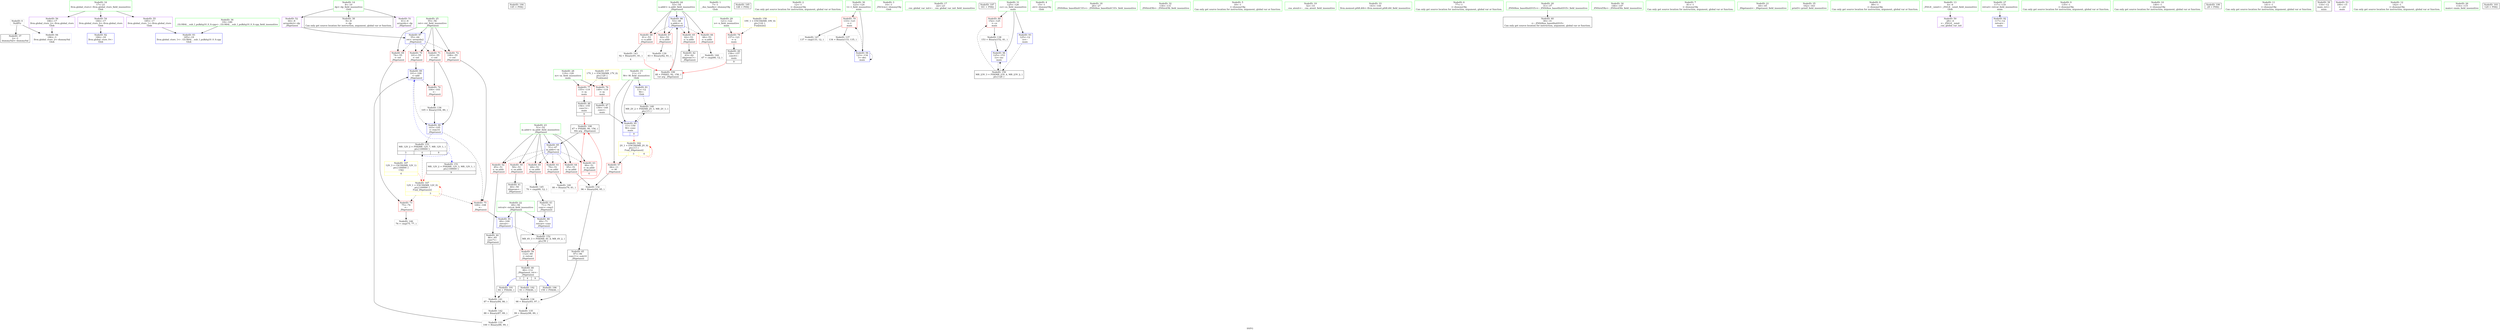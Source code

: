 digraph "SVFG" {
	label="SVFG";

	Node0x560259578ae0 [shape=record,color=grey,label="{NodeID: 0\nNullPtr}"];
	Node0x560259578ae0 -> Node0x56025958de60[style=solid];
	Node0x560259578ae0 -> Node0x560259591660[style=solid];
	Node0x56025958c940 [shape=record,color=green,label="{NodeID: 14\n8\<--10\ndp\<--dp_field_insensitive\nGlob }"];
	Node0x56025958c940 -> Node0x56025958df60[style=solid];
	Node0x56025958c940 -> Node0x56025958fa70[style=solid];
	Node0x56025958c940 -> Node0x56025958fb40[style=solid];
	Node0x560259592340 [shape=record,color=black,label="{NodeID: 194\n145 = PHI()\n}"];
	Node0x56025958d620 [shape=record,color=green,label="{NodeID: 28\n119\<--120\nm\<--m_field_insensitive\nmain\n}"];
	Node0x56025958d620 -> Node0x560259590f50[style=solid];
	Node0x56025958d620 -> Node0x560259591020[style=solid];
	Node0x56025958e300 [shape=record,color=black,label="{NodeID: 42\n63\<--62\nidxprom1\<--\n_Z6getansii\n}"];
	Node0x56025958f330 [shape=record,color=grey,label="{NodeID: 139\n83 = Binary(82, 81, )\n|{<s0>3}}"];
	Node0x56025958f330:s0 -> Node0x560259592a90[style=solid,color=red];
	Node0x56025958fee0 [shape=record,color=purple,label="{NodeID: 56\n186\<--17\nllvm.global_ctors_2\<--llvm.global_ctors\nGlob }"];
	Node0x56025958fee0 -> Node0x560259591660[style=solid];
	Node0x56025959cb30 [shape=record,color=black,label="{NodeID: 153\nMR_12V_2 = PHI(MR_12V_7, MR_12V_1, )\npts\{100000 \}\n|{<s0>3|<s1>4|<s2>9}}"];
	Node0x56025959cb30:s0 -> Node0x5602595a0740[style=dashed,color=blue];
	Node0x56025959cb30:s1 -> Node0x560259591aa0[style=dashed,color=blue];
	Node0x56025959cb30:s2 -> Node0x56025959c130[style=dashed,color=blue];
	Node0x560259590a70 [shape=record,color=red,label="{NodeID: 70\n101\<--55\n\<--ret\n_Z6getansii\n}"];
	Node0x560259590a70 -> Node0x560259591aa0[style=solid];
	Node0x56025959ea20 [shape=record,color=yellow,style=double,label="{NodeID: 167\n12V_1 = ENCHI(MR_12V_0)\npts\{100000 \}\nFun[_Z6getansii]|{|<s3>3}}"];
	Node0x56025959ea20 -> Node0x560259590ce0[style=dashed];
	Node0x56025959ea20 -> Node0x560259590e80[style=dashed];
	Node0x56025959ea20 -> Node0x56025959cb30[style=dashed];
	Node0x56025959ea20:s3 -> Node0x56025959ea20[style=dashed,color=red];
	Node0x560259591660 [shape=record,color=blue, style = dotted,label="{NodeID: 84\n186\<--3\nllvm.global_ctors_2\<--dummyVal\nGlob }"];
	Node0x56025958ba40 [shape=record,color=green,label="{NodeID: 1\n7\<--1\n__dso_handle\<--dummyObj\nGlob }"];
	Node0x56025958ca10 [shape=record,color=green,label="{NodeID: 15\n11\<--13\nM\<--M_field_insensitive\nGlob }"];
	Node0x56025958ca10 -> Node0x56025958ffe0[style=solid];
	Node0x56025958ca10 -> Node0x560259591360[style=solid];
	Node0x56025958ca10 -> Node0x560259591f80[style=solid];
	Node0x560259592410 [shape=record,color=black,label="{NodeID: 195\n148 = PHI()\n}"];
	Node0x56025958d6f0 [shape=record,color=green,label="{NodeID: 29\n121\<--122\nn\<--n_field_insensitive\nmain\n}"];
	Node0x56025958d6f0 -> Node0x5602595910f0[style=solid];
	Node0x56025958e3d0 [shape=record,color=black,label="{NodeID: 43\n71\<--70\nconv\<--cmp3\n_Z6getansii\n}"];
	Node0x56025958e3d0 -> Node0x5602595919d0[style=solid];
	Node0x56025958f4b0 [shape=record,color=grey,label="{NodeID: 140\n80 = Binary(79, 81, )\n|{<s0>3}}"];
	Node0x56025958f4b0:s0 -> Node0x560259592780[style=solid,color=red];
	Node0x56025958ffe0 [shape=record,color=red,label="{NodeID: 57\n94\<--11\n\<--M\n_Z6getansii\n}"];
	Node0x56025958ffe0 -> Node0x5602595949a0[style=solid];
	Node0x560259590b40 [shape=record,color=red,label="{NodeID: 71\n103\<--55\n\<--ret\n_Z6getansii\n}"];
	Node0x560259590b40 -> Node0x560259590db0[style=solid];
	Node0x560259590b40 -> Node0x560259591b70[style=solid];
	Node0x560259591760 [shape=record,color=blue,label="{NodeID: 85\n51\<--47\nm.addr\<--m\n_Z6getansii\n}"];
	Node0x560259591760 -> Node0x560259590180[style=dashed];
	Node0x560259591760 -> Node0x560259590250[style=dashed];
	Node0x560259591760 -> Node0x560259590320[style=dashed];
	Node0x560259591760 -> Node0x5602595903f0[style=dashed];
	Node0x560259591760 -> Node0x5602595904c0[style=dashed];
	Node0x560259591760 -> Node0x560259590590[style=dashed];
	Node0x56025958bad0 [shape=record,color=green,label="{NodeID: 2\n12\<--1\n\<--dummyObj\nCan only get source location for instruction, argument, global var or function.}"];
	Node0x56025958cb10 [shape=record,color=green,label="{NodeID: 16\n17\<--21\nllvm.global_ctors\<--llvm.global_ctors_field_insensitive\nGlob }"];
	Node0x56025958cb10 -> Node0x56025958fce0[style=solid];
	Node0x56025958cb10 -> Node0x56025958fde0[style=solid];
	Node0x56025958cb10 -> Node0x56025958fee0[style=solid];
	Node0x5602595924e0 [shape=record,color=black,label="{NodeID: 196\n159 = PHI(46, )\n}"];
	Node0x56025958d7c0 [shape=record,color=green,label="{NodeID: 30\n123\<--124\nt\<--t_field_insensitive\nmain\n}"];
	Node0x56025958d7c0 -> Node0x5602595911c0[style=solid];
	Node0x56025958d7c0 -> Node0x560259591eb0[style=solid];
	Node0x56025958e4a0 [shape=record,color=black,label="{NodeID: 44\n86\<--85\nconv7\<--\n_Z6getansii\n}"];
	Node0x56025958e4a0 -> Node0x56025958f630[style=solid];
	Node0x56025958f630 [shape=record,color=grey,label="{NodeID: 141\n87 = Binary(84, 86, )\n}"];
	Node0x56025958f630 -> Node0x5602595960f0[style=solid];
	Node0x5602595900b0 [shape=record,color=red,label="{NodeID: 58\n112\<--49\n\<--retval\n_Z6getansii\n}"];
	Node0x5602595900b0 -> Node0x56025958e640[style=solid];
	Node0x560259590c10 [shape=record,color=red,label="{NodeID: 72\n108\<--55\n\<--ret\n_Z6getansii\n}"];
	Node0x560259590c10 -> Node0x560259590e80[style=solid];
	Node0x560259591830 [shape=record,color=blue,label="{NodeID: 86\n53\<--48\nn.addr\<--n\n_Z6getansii\n}"];
	Node0x560259591830 -> Node0x560259590660[style=dashed];
	Node0x560259591830 -> Node0x560259590730[style=dashed];
	Node0x560259591830 -> Node0x560259590800[style=dashed];
	Node0x560259591830 -> Node0x5602595908d0[style=dashed];
	Node0x56025958bb60 [shape=record,color=green,label="{NodeID: 3\n14\<--1\n_ZSt3cin\<--dummyObj\nGlob }"];
	Node0x56025958cc10 [shape=record,color=green,label="{NodeID: 17\n22\<--23\n__cxx_global_var_init\<--__cxx_global_var_init_field_insensitive\n}"];
	Node0x5602595926b0 [shape=record,color=black,label="{NodeID: 197\n161 = PHI()\n}"];
	Node0x56025958d890 [shape=record,color=green,label="{NodeID: 31\n125\<--126\ncs\<--cs_field_insensitive\nmain\n}"];
	Node0x56025958d890 -> Node0x560259591290[style=solid];
	Node0x56025958d890 -> Node0x560259591de0[style=solid];
	Node0x56025958d890 -> Node0x56025958e7e0[style=solid];
	Node0x56025958e570 [shape=record,color=black,label="{NodeID: 45\n97\<--96\nconv11\<--sub10\n_Z6getansii\n}"];
	Node0x56025958e570 -> Node0x560259594ca0[style=solid];
	Node0x5602595960f0 [shape=record,color=grey,label="{NodeID: 142\n88 = Binary(87, 89, )\n}"];
	Node0x5602595960f0 -> Node0x560259594b20[style=solid];
	Node0x560259590180 [shape=record,color=red,label="{NodeID: 59\n59\<--51\n\<--m.addr\n_Z6getansii\n}"];
	Node0x560259590180 -> Node0x56025958e230[style=solid];
	Node0x560259590ce0 [shape=record,color=red,label="{NodeID: 73\n75\<--74\n\<--\n_Z6getansii\n}"];
	Node0x560259590ce0 -> Node0x5602595966b0[style=solid];
	Node0x560259591900 [shape=record,color=blue,label="{NodeID: 87\n55\<--64\nret\<--arrayidx2\n_Z6getansii\n}"];
	Node0x560259591900 -> Node0x5602595909a0[style=dashed];
	Node0x560259591900 -> Node0x560259590a70[style=dashed];
	Node0x560259591900 -> Node0x560259590b40[style=dashed];
	Node0x560259591900 -> Node0x560259590c10[style=dashed];
	Node0x56025958bbf0 [shape=record,color=green,label="{NodeID: 4\n15\<--1\n.str\<--dummyObj\nGlob }"];
	Node0x56025958cd10 [shape=record,color=green,label="{NodeID: 18\n26\<--27\n_ZNSt8ios_base4InitC1Ev\<--_ZNSt8ios_base4InitC1Ev_field_insensitive\n}"];
	Node0x560259592780 [shape=record,color=black,label="{NodeID: 198\n47 = PHI(80, 90, 156, )\n0th arg _Z6getansii }"];
	Node0x560259592780 -> Node0x560259591760[style=solid];
	Node0x56025958d960 [shape=record,color=green,label="{NodeID: 32\n130\<--131\n_ZNSirsERi\<--_ZNSirsERi_field_insensitive\n}"];
	Node0x56025958e640 [shape=record,color=black,label="{NodeID: 46\n46\<--112\n_Z6getansii_ret\<--\n_Z6getansii\n|{<s0>3|<s1>4|<s2>9}}"];
	Node0x56025958e640:s0 -> Node0x5602595a7960[style=solid,color=blue];
	Node0x56025958e640:s1 -> Node0x560259592170[style=solid,color=blue];
	Node0x56025958e640:s2 -> Node0x5602595924e0[style=solid,color=blue];
	Node0x560259596230 [shape=record,color=grey,label="{NodeID: 143\n92 = Binary(91, 81, )\n|{<s0>4}}"];
	Node0x560259596230:s0 -> Node0x560259592a90[style=solid,color=red];
	Node0x560259590250 [shape=record,color=red,label="{NodeID: 60\n69\<--51\n\<--m.addr\n_Z6getansii\n}"];
	Node0x560259590250 -> Node0x560259596530[style=solid];
	Node0x56025959e130 [shape=record,color=yellow,style=double,label="{NodeID: 157\n17V_1 = ENCHI(MR_17V_0)\npts\{120 \}\nFun[main]}"];
	Node0x56025959e130 -> Node0x560259590f50[style=dashed];
	Node0x56025959e130 -> Node0x560259591020[style=dashed];
	Node0x560259590db0 [shape=record,color=red,label="{NodeID: 74\n104\<--103\n\<--\n_Z6getansii\n}"];
	Node0x560259590db0 -> Node0x560259594fa0[style=solid];
	Node0x5602595919d0 [shape=record,color=blue,label="{NodeID: 88\n49\<--71\nretval\<--conv\n_Z6getansii\n}"];
	Node0x5602595919d0 -> Node0x56025959c630[style=dashed];
	Node0x56025958c430 [shape=record,color=green,label="{NodeID: 5\n18\<--1\n\<--dummyObj\nCan only get source location for instruction, argument, global var or function.}"];
	Node0x56025958ce10 [shape=record,color=green,label="{NodeID: 19\n32\<--33\n__cxa_atexit\<--__cxa_atexit_field_insensitive\n}"];
	Node0x560259592a90 [shape=record,color=black,label="{NodeID: 199\n48 = PHI(83, 92, 158, )\n1st arg _Z6getansii }"];
	Node0x560259592a90 -> Node0x560259591830[style=solid];
	Node0x56025958da60 [shape=record,color=green,label="{NodeID: 33\n143\<--144\nllvm.memset.p0i8.i64\<--llvm.memset.p0i8.i64_field_insensitive\n}"];
	Node0x56025958e710 [shape=record,color=black,label="{NodeID: 47\n150\<--149\nconv\<--\nmain\n}"];
	Node0x56025958e710 -> Node0x560259591f80[style=solid];
	Node0x5602595963b0 [shape=record,color=grey,label="{NodeID: 144\n67 = cmp(66, 12, )\n}"];
	Node0x560259590320 [shape=record,color=red,label="{NodeID: 61\n79\<--51\n\<--m.addr\n_Z6getansii\n}"];
	Node0x560259590320 -> Node0x56025958f4b0[style=solid];
	Node0x56025959e210 [shape=record,color=yellow,style=double,label="{NodeID: 158\n19V_1 = ENCHI(MR_19V_0)\npts\{122 \}\nFun[main]}"];
	Node0x56025959e210 -> Node0x5602595910f0[style=dashed];
	Node0x560259590e80 [shape=record,color=red,label="{NodeID: 75\n109\<--108\n\<--\n_Z6getansii\n}"];
	Node0x560259590e80 -> Node0x560259591c40[style=solid];
	Node0x560259591aa0 [shape=record,color=blue,label="{NodeID: 89\n101\<--100\n\<--add\n_Z6getansii\n}"];
	Node0x560259591aa0 -> Node0x560259590db0[style=dashed];
	Node0x560259591aa0 -> Node0x560259591b70[style=dashed];
	Node0x56025958c4c0 [shape=record,color=green,label="{NodeID: 6\n77\<--1\n\<--dummyObj\nCan only get source location for instruction, argument, global var or function.}"];
	Node0x56025958cf10 [shape=record,color=green,label="{NodeID: 20\n31\<--37\n_ZNSt8ios_base4InitD1Ev\<--_ZNSt8ios_base4InitD1Ev_field_insensitive\n}"];
	Node0x56025958cf10 -> Node0x56025958e130[style=solid];
	Node0x56025958db60 [shape=record,color=green,label="{NodeID: 34\n146\<--147\n_ZNSirsERx\<--_ZNSirsERx_field_insensitive\n}"];
	Node0x56025958f800 [shape=record,color=black,label="{NodeID: 48\n156\<--155\nconv3\<--\nmain\n|{<s0>9}}"];
	Node0x56025958f800:s0 -> Node0x560259592780[style=solid,color=red];
	Node0x560259596530 [shape=record,color=grey,label="{NodeID: 145\n70 = cmp(69, 12, )\n}"];
	Node0x560259596530 -> Node0x56025958e3d0[style=solid];
	Node0x5602595903f0 [shape=record,color=red,label="{NodeID: 62\n85\<--51\n\<--m.addr\n_Z6getansii\n}"];
	Node0x5602595903f0 -> Node0x56025958e4a0[style=solid];
	Node0x560259590f50 [shape=record,color=red,label="{NodeID: 76\n149\<--119\n\<--m\nmain\n}"];
	Node0x560259590f50 -> Node0x56025958e710[style=solid];
	Node0x560259591b70 [shape=record,color=blue,label="{NodeID: 90\n103\<--105\n\<--rem14\n_Z6getansii\n}"];
	Node0x560259591b70 -> Node0x560259590e80[style=dashed];
	Node0x560259591b70 -> Node0x56025959cb30[style=dashed];
	Node0x56025958c550 [shape=record,color=green,label="{NodeID: 7\n81\<--1\n\<--dummyObj\nCan only get source location for instruction, argument, global var or function.}"];
	Node0x5602595a0740 [shape=record,color=yellow,style=double,label="{NodeID: 187\n12V_3 = CSCHI(MR_12V_1)\npts\{100000 \}\nCS[]|{<s0>4}}"];
	Node0x5602595a0740:s0 -> Node0x56025959ea20[style=dashed,color=red];
	Node0x56025958d010 [shape=record,color=green,label="{NodeID: 21\n44\<--45\n_Z6getansii\<--_Z6getansii_field_insensitive\n}"];
	Node0x56025958dc60 [shape=record,color=green,label="{NodeID: 35\n162\<--163\nprintf\<--printf_field_insensitive\n}"];
	Node0x5602595949a0 [shape=record,color=grey,label="{NodeID: 132\n96 = Binary(94, 95, )\n}"];
	Node0x5602595949a0 -> Node0x56025958e570[style=solid];
	Node0x56025958f8d0 [shape=record,color=black,label="{NodeID: 49\n158\<--157\nconv4\<--\nmain\n|{<s0>9}}"];
	Node0x56025958f8d0:s0 -> Node0x560259592a90[style=solid,color=red];
	Node0x5602595966b0 [shape=record,color=grey,label="{NodeID: 146\n76 = cmp(75, 77, )\n}"];
	Node0x5602595904c0 [shape=record,color=red,label="{NodeID: 63\n90\<--51\n\<--m.addr\n_Z6getansii\n|{<s0>4}}"];
	Node0x5602595904c0:s0 -> Node0x560259592780[style=solid,color=red];
	Node0x560259591020 [shape=record,color=red,label="{NodeID: 77\n155\<--119\n\<--m\nmain\n}"];
	Node0x560259591020 -> Node0x56025958f800[style=solid];
	Node0x560259591c40 [shape=record,color=blue,label="{NodeID: 91\n49\<--109\nretval\<--\n_Z6getansii\n}"];
	Node0x560259591c40 -> Node0x56025959c630[style=dashed];
	Node0x56025958c5e0 [shape=record,color=green,label="{NodeID: 8\n89\<--1\n\<--dummyObj\nCan only get source location for instruction, argument, global var or function.}"];
	Node0x56025958d110 [shape=record,color=green,label="{NodeID: 22\n49\<--50\nretval\<--retval_field_insensitive\n_Z6getansii\n}"];
	Node0x56025958d110 -> Node0x5602595900b0[style=solid];
	Node0x56025958d110 -> Node0x5602595919d0[style=solid];
	Node0x56025958d110 -> Node0x560259591c40[style=solid];
	Node0x56025958dd60 [shape=record,color=green,label="{NodeID: 36\n19\<--180\n_GLOBAL__sub_I_pulkitg10_0_0.cpp\<--_GLOBAL__sub_I_pulkitg10_0_0.cpp_field_insensitive\n}"];
	Node0x56025958dd60 -> Node0x560259591560[style=solid];
	Node0x560259594b20 [shape=record,color=grey,label="{NodeID: 133\n100 = Binary(88, 99, )\n}"];
	Node0x560259594b20 -> Node0x560259591aa0[style=solid];
	Node0x56025958f9a0 [shape=record,color=purple,label="{NodeID: 50\n28\<--4\n\<--_ZStL8__ioinit\n__cxx_global_var_init\n}"];
	Node0x560259596830 [shape=record,color=grey,label="{NodeID: 147\n137 = cmp(133, 12, )\n}"];
	Node0x560259590590 [shape=record,color=red,label="{NodeID: 64\n95\<--51\n\<--m.addr\n_Z6getansii\n}"];
	Node0x560259590590 -> Node0x5602595949a0[style=solid];
	Node0x5602595910f0 [shape=record,color=red,label="{NodeID: 78\n157\<--121\n\<--n\nmain\n}"];
	Node0x5602595910f0 -> Node0x56025958f8d0[style=solid];
	Node0x560259591d10 [shape=record,color=blue,label="{NodeID: 92\n117\<--12\nretval\<--\nmain\n}"];
	Node0x56025958c670 [shape=record,color=green,label="{NodeID: 9\n135\<--1\n\<--dummyObj\nCan only get source location for instruction, argument, global var or function.}"];
	Node0x56025958d1e0 [shape=record,color=green,label="{NodeID: 23\n51\<--52\nm.addr\<--m.addr_field_insensitive\n_Z6getansii\n}"];
	Node0x56025958d1e0 -> Node0x560259590180[style=solid];
	Node0x56025958d1e0 -> Node0x560259590250[style=solid];
	Node0x56025958d1e0 -> Node0x560259590320[style=solid];
	Node0x56025958d1e0 -> Node0x5602595903f0[style=solid];
	Node0x56025958d1e0 -> Node0x5602595904c0[style=solid];
	Node0x56025958d1e0 -> Node0x560259590590[style=solid];
	Node0x56025958d1e0 -> Node0x560259591760[style=solid];
	Node0x56025958de60 [shape=record,color=black,label="{NodeID: 37\n2\<--3\ndummyVal\<--dummyVal\n}"];
	Node0x560259594ca0 [shape=record,color=grey,label="{NodeID: 134\n98 = Binary(93, 97, )\n}"];
	Node0x560259594ca0 -> Node0x560259594e20[style=solid];
	Node0x56025958fa70 [shape=record,color=purple,label="{NodeID: 51\n61\<--8\narrayidx\<--dp\n_Z6getansii\n}"];
	Node0x56025959b230 [shape=record,color=black,label="{NodeID: 148\nMR_2V_2 = PHI(MR_2V_3, MR_2V_1, )\npts\{13 \}\n}"];
	Node0x56025959b230 -> Node0x560259591f80[style=dashed];
	Node0x560259590660 [shape=record,color=red,label="{NodeID: 65\n62\<--53\n\<--n.addr\n_Z6getansii\n}"];
	Node0x560259590660 -> Node0x56025958e300[style=solid];
	Node0x56025959e590 [shape=record,color=yellow,style=double,label="{NodeID: 162\n2V_1 = ENCHI(MR_2V_0)\npts\{13 \}\nFun[_Z6getansii]|{|<s1>3|<s2>4}}"];
	Node0x56025959e590 -> Node0x56025958ffe0[style=dashed];
	Node0x56025959e590:s1 -> Node0x56025959e590[style=dashed,color=red];
	Node0x56025959e590:s2 -> Node0x56025959e590[style=dashed,color=red];
	Node0x5602595911c0 [shape=record,color=red,label="{NodeID: 79\n133\<--123\n\<--t\nmain\n}"];
	Node0x5602595911c0 -> Node0x56025958f030[style=solid];
	Node0x5602595911c0 -> Node0x560259596830[style=solid];
	Node0x560259591de0 [shape=record,color=blue,label="{NodeID: 93\n125\<--12\ncs\<--\nmain\n}"];
	Node0x560259591de0 -> Node0x56025959bc30[style=dashed];
	Node0x56025958c700 [shape=record,color=green,label="{NodeID: 10\n140\<--1\n\<--dummyObj\nCan only get source location for instruction, argument, global var or function.}"];
	Node0x5602595a7860 [shape=record,color=black,label="{NodeID: 190\n29 = PHI()\n}"];
	Node0x56025958d2b0 [shape=record,color=green,label="{NodeID: 24\n53\<--54\nn.addr\<--n.addr_field_insensitive\n_Z6getansii\n}"];
	Node0x56025958d2b0 -> Node0x560259590660[style=solid];
	Node0x56025958d2b0 -> Node0x560259590730[style=solid];
	Node0x56025958d2b0 -> Node0x560259590800[style=solid];
	Node0x56025958d2b0 -> Node0x5602595908d0[style=solid];
	Node0x56025958d2b0 -> Node0x560259591830[style=solid];
	Node0x56025958df60 [shape=record,color=black,label="{NodeID: 38\n9\<--8\n\<--dp\nCan only get source location for instruction, argument, global var or function.}"];
	Node0x560259594e20 [shape=record,color=grey,label="{NodeID: 135\n99 = Binary(98, 89, )\n}"];
	Node0x560259594e20 -> Node0x560259594b20[style=solid];
	Node0x56025958fb40 [shape=record,color=purple,label="{NodeID: 52\n64\<--8\narrayidx2\<--dp\n_Z6getansii\n}"];
	Node0x56025958fb40 -> Node0x560259591900[style=solid];
	Node0x560259590730 [shape=record,color=red,label="{NodeID: 66\n66\<--53\n\<--n.addr\n_Z6getansii\n}"];
	Node0x560259590730 -> Node0x5602595963b0[style=solid];
	Node0x560259591290 [shape=record,color=red,label="{NodeID: 80\n152\<--125\n\<--cs\nmain\n}"];
	Node0x560259591290 -> Node0x56025958f1b0[style=solid];
	Node0x560259591eb0 [shape=record,color=blue,label="{NodeID: 94\n123\<--134\nt\<--dec\nmain\n}"];
	Node0x560259591eb0 -> Node0x5602595911c0[style=dashed];
	Node0x560259591eb0 -> Node0x560259591eb0[style=dashed];
	Node0x56025958c790 [shape=record,color=green,label="{NodeID: 11\n141\<--1\n\<--dummyObj\nCan only get source location for instruction, argument, global var or function.}"];
	Node0x5602595a7960 [shape=record,color=black,label="{NodeID: 191\n84 = PHI(46, )\n}"];
	Node0x5602595a7960 -> Node0x56025958f630[style=solid];
	Node0x56025958d380 [shape=record,color=green,label="{NodeID: 25\n55\<--56\nret\<--ret_field_insensitive\n_Z6getansii\n}"];
	Node0x56025958d380 -> Node0x5602595909a0[style=solid];
	Node0x56025958d380 -> Node0x560259590a70[style=solid];
	Node0x56025958d380 -> Node0x560259590b40[style=solid];
	Node0x56025958d380 -> Node0x560259590c10[style=solid];
	Node0x56025958d380 -> Node0x560259591900[style=solid];
	Node0x56025958e060 [shape=record,color=black,label="{NodeID: 39\n116\<--12\nmain_ret\<--\nmain\n}"];
	Node0x560259594fa0 [shape=record,color=grey,label="{NodeID: 136\n105 = Binary(104, 89, )\n}"];
	Node0x560259594fa0 -> Node0x560259591b70[style=solid];
	Node0x56025958fc10 [shape=record,color=purple,label="{NodeID: 53\n160\<--15\n\<--.str\nmain\n}"];
	Node0x56025959bc30 [shape=record,color=black,label="{NodeID: 150\nMR_23V_3 = PHI(MR_23V_4, MR_23V_2, )\npts\{126 \}\n}"];
	Node0x56025959bc30 -> Node0x560259591290[style=dashed];
	Node0x56025959bc30 -> Node0x56025958e7e0[style=dashed];
	Node0x560259590800 [shape=record,color=red,label="{NodeID: 67\n82\<--53\n\<--n.addr\n_Z6getansii\n}"];
	Node0x560259590800 -> Node0x56025958f330[style=solid];
	Node0x560259591360 [shape=record,color=blue,label="{NodeID: 81\n11\<--12\nM\<--\nGlob }"];
	Node0x560259591360 -> Node0x56025959b230[style=dashed];
	Node0x560259591f80 [shape=record,color=blue,label="{NodeID: 95\n11\<--150\nM\<--conv\nmain\n|{|<s1>9}}"];
	Node0x560259591f80 -> Node0x56025959b230[style=dashed];
	Node0x560259591f80:s1 -> Node0x56025959e590[style=dashed,color=red];
	Node0x56025958c820 [shape=record,color=green,label="{NodeID: 12\n142\<--1\n\<--dummyObj\nCan only get source location for instruction, argument, global var or function.}"];
	Node0x560259592170 [shape=record,color=black,label="{NodeID: 192\n93 = PHI(46, )\n}"];
	Node0x560259592170 -> Node0x560259594ca0[style=solid];
	Node0x56025958d450 [shape=record,color=green,label="{NodeID: 26\n114\<--115\nmain\<--main_field_insensitive\n}"];
	Node0x56025958e130 [shape=record,color=black,label="{NodeID: 40\n30\<--31\n\<--_ZNSt8ios_base4InitD1Ev\nCan only get source location for instruction, argument, global var or function.}"];
	Node0x56025958f030 [shape=record,color=grey,label="{NodeID: 137\n134 = Binary(133, 135, )\n}"];
	Node0x56025958f030 -> Node0x560259591eb0[style=solid];
	Node0x56025958fce0 [shape=record,color=purple,label="{NodeID: 54\n184\<--17\nllvm.global_ctors_0\<--llvm.global_ctors\nGlob }"];
	Node0x56025958fce0 -> Node0x560259591460[style=solid];
	Node0x56025959c130 [shape=record,color=black,label="{NodeID: 151\nMR_12V_2 = PHI(MR_12V_3, MR_12V_1, )\npts\{100000 \}\n|{<s0>9}}"];
	Node0x56025959c130:s0 -> Node0x56025959ea20[style=dashed,color=red];
	Node0x5602595908d0 [shape=record,color=red,label="{NodeID: 68\n91\<--53\n\<--n.addr\n_Z6getansii\n}"];
	Node0x5602595908d0 -> Node0x560259596230[style=solid];
	Node0x560259591460 [shape=record,color=blue,label="{NodeID: 82\n184\<--18\nllvm.global_ctors_0\<--\nGlob }"];
	Node0x56025958e7e0 [shape=record,color=blue,label="{NodeID: 96\n125\<--153\ncs\<--inc\nmain\n}"];
	Node0x56025958e7e0 -> Node0x56025959bc30[style=dashed];
	Node0x56025958c8b0 [shape=record,color=green,label="{NodeID: 13\n4\<--6\n_ZStL8__ioinit\<--_ZStL8__ioinit_field_insensitive\nGlob }"];
	Node0x56025958c8b0 -> Node0x56025958f9a0[style=solid];
	Node0x560259592270 [shape=record,color=black,label="{NodeID: 193\n129 = PHI()\n}"];
	Node0x56025958d550 [shape=record,color=green,label="{NodeID: 27\n117\<--118\nretval\<--retval_field_insensitive\nmain\n}"];
	Node0x56025958d550 -> Node0x560259591d10[style=solid];
	Node0x56025958e230 [shape=record,color=black,label="{NodeID: 41\n60\<--59\nidxprom\<--\n_Z6getansii\n}"];
	Node0x56025958f1b0 [shape=record,color=grey,label="{NodeID: 138\n153 = Binary(152, 81, )\n}"];
	Node0x56025958f1b0 -> Node0x56025958e7e0[style=solid];
	Node0x56025958fde0 [shape=record,color=purple,label="{NodeID: 55\n185\<--17\nllvm.global_ctors_1\<--llvm.global_ctors\nGlob }"];
	Node0x56025958fde0 -> Node0x560259591560[style=solid];
	Node0x56025959c630 [shape=record,color=black,label="{NodeID: 152\nMR_4V_3 = PHI(MR_4V_4, MR_4V_2, )\npts\{50 \}\n}"];
	Node0x56025959c630 -> Node0x5602595900b0[style=dashed];
	Node0x5602595909a0 [shape=record,color=red,label="{NodeID: 69\n74\<--55\n\<--ret\n_Z6getansii\n}"];
	Node0x5602595909a0 -> Node0x560259590ce0[style=solid];
	Node0x560259591560 [shape=record,color=blue,label="{NodeID: 83\n185\<--19\nllvm.global_ctors_1\<--_GLOBAL__sub_I_pulkitg10_0_0.cpp\nGlob }"];
}
